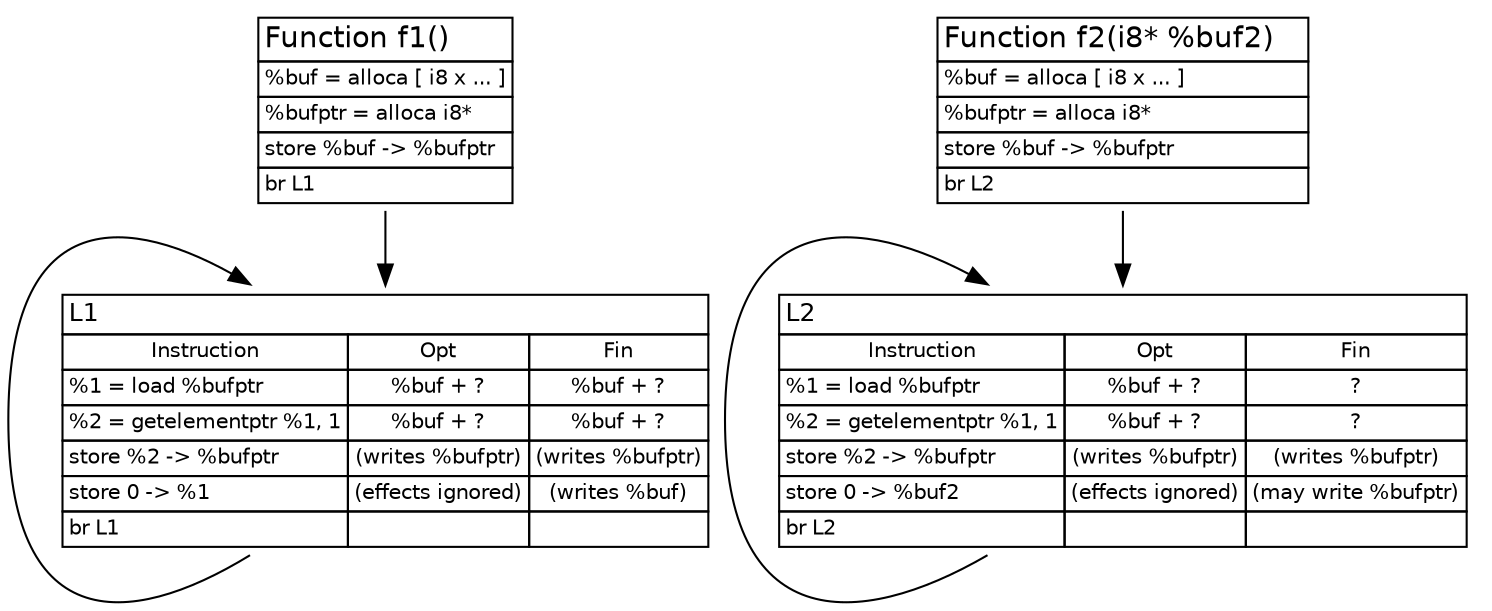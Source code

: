 digraph "Toplevel" {
graph [ fontname = "Helvetica" ];
node [fontname = "helvetica"];
edge [fontname = "helvetica"];

F1Entry[shape=plaintext, fontsize=10, label=<

<table border="0" cellborder="1" cellspacing="0">
  <tr><td align="left"><font point-size="14">Function f1()</font></td></tr>
  <tr><td align="left">%buf = alloca [ i8 x ... ]</td></tr>
  <tr><td align="left">%bufptr = alloca i8*</td></tr>
  <tr><td align="left">store %buf -&gt; %bufptr</td></tr>
  <tr><td align="left">br L1</td></tr>
</table>
					       
>];

F1L1[shape=plaintext, fontsize=10, label=<

<table border="0" cellborder="1" cellspacing="0">
  <tr><td align="left" colspan="3"><font point-size="12">L1</font></td></tr>
  <tr><td>Instruction</td><td>Opt</td><td>Fin</td></tr>
  <tr><td align="left">%1 = load %bufptr</td><td>%buf + ?</td><td>%buf + ?</td></tr>
  <tr><td align="left">%2 = getelementptr %1, 1</td><td>%buf + ?</td><td>%buf + ?</td></tr>
  <tr><td align="left">store %2 -&gt; %bufptr</td><td>(writes %bufptr)</td><td>(writes %bufptr)</td></tr>
  <tr><td align="left">store 0 -&gt; %1</td><td>(effects ignored)</td><td>(writes %buf)</td></tr>
  <tr><td align="left">br L1</td><td></td><td></td></tr>
</table>
					       
>];

F1Entry -> F1L1
F1L1:sw -> F1L1:nw


F2Entry[shape=plaintext, fontsize=10, label=<

<table border="0" cellborder="1" cellspacing="0">
  <tr><td align="left"><font point-size="14">Function f2(i8* %buf2)   </font></td></tr>
  <tr><td align="left">%buf = alloca [ i8 x ... ]</td></tr>
  <tr><td align="left">%bufptr = alloca i8*</td></tr>
  <tr><td align="left">store %buf -&gt; %bufptr</td></tr>
  <tr><td align="left">br L2</td></tr>
</table>
					       
>];

F2L1[shape=plaintext, fontsize=10, label=<

<table border="0" cellborder="1" cellspacing="0">
  <tr><td align="left" colspan="3"><font point-size="12">L2</font></td></tr>
  <tr><td>Instruction</td><td>Opt</td><td>Fin</td></tr>
  <tr><td align="left">%1 = load %bufptr</td><td>%buf + ?</td><td>?</td></tr>
  <tr><td align="left">%2 = getelementptr %1, 1</td><td>%buf + ?</td><td>?</td></tr>
  <tr><td align="left">store %2 -&gt; %bufptr</td><td>(writes %bufptr)</td><td>(writes %bufptr)</td></tr>
  <tr><td align="left">store 0 -&gt; %buf2</td><td>(effects ignored)</td><td>(may write %bufptr)</td></tr>
  <tr><td align="left">br L2</td><td></td><td></td></tr>
</table>
					       
>];

F2Entry -> F2L1
F2L1:sw -> F2L1:nw

}
